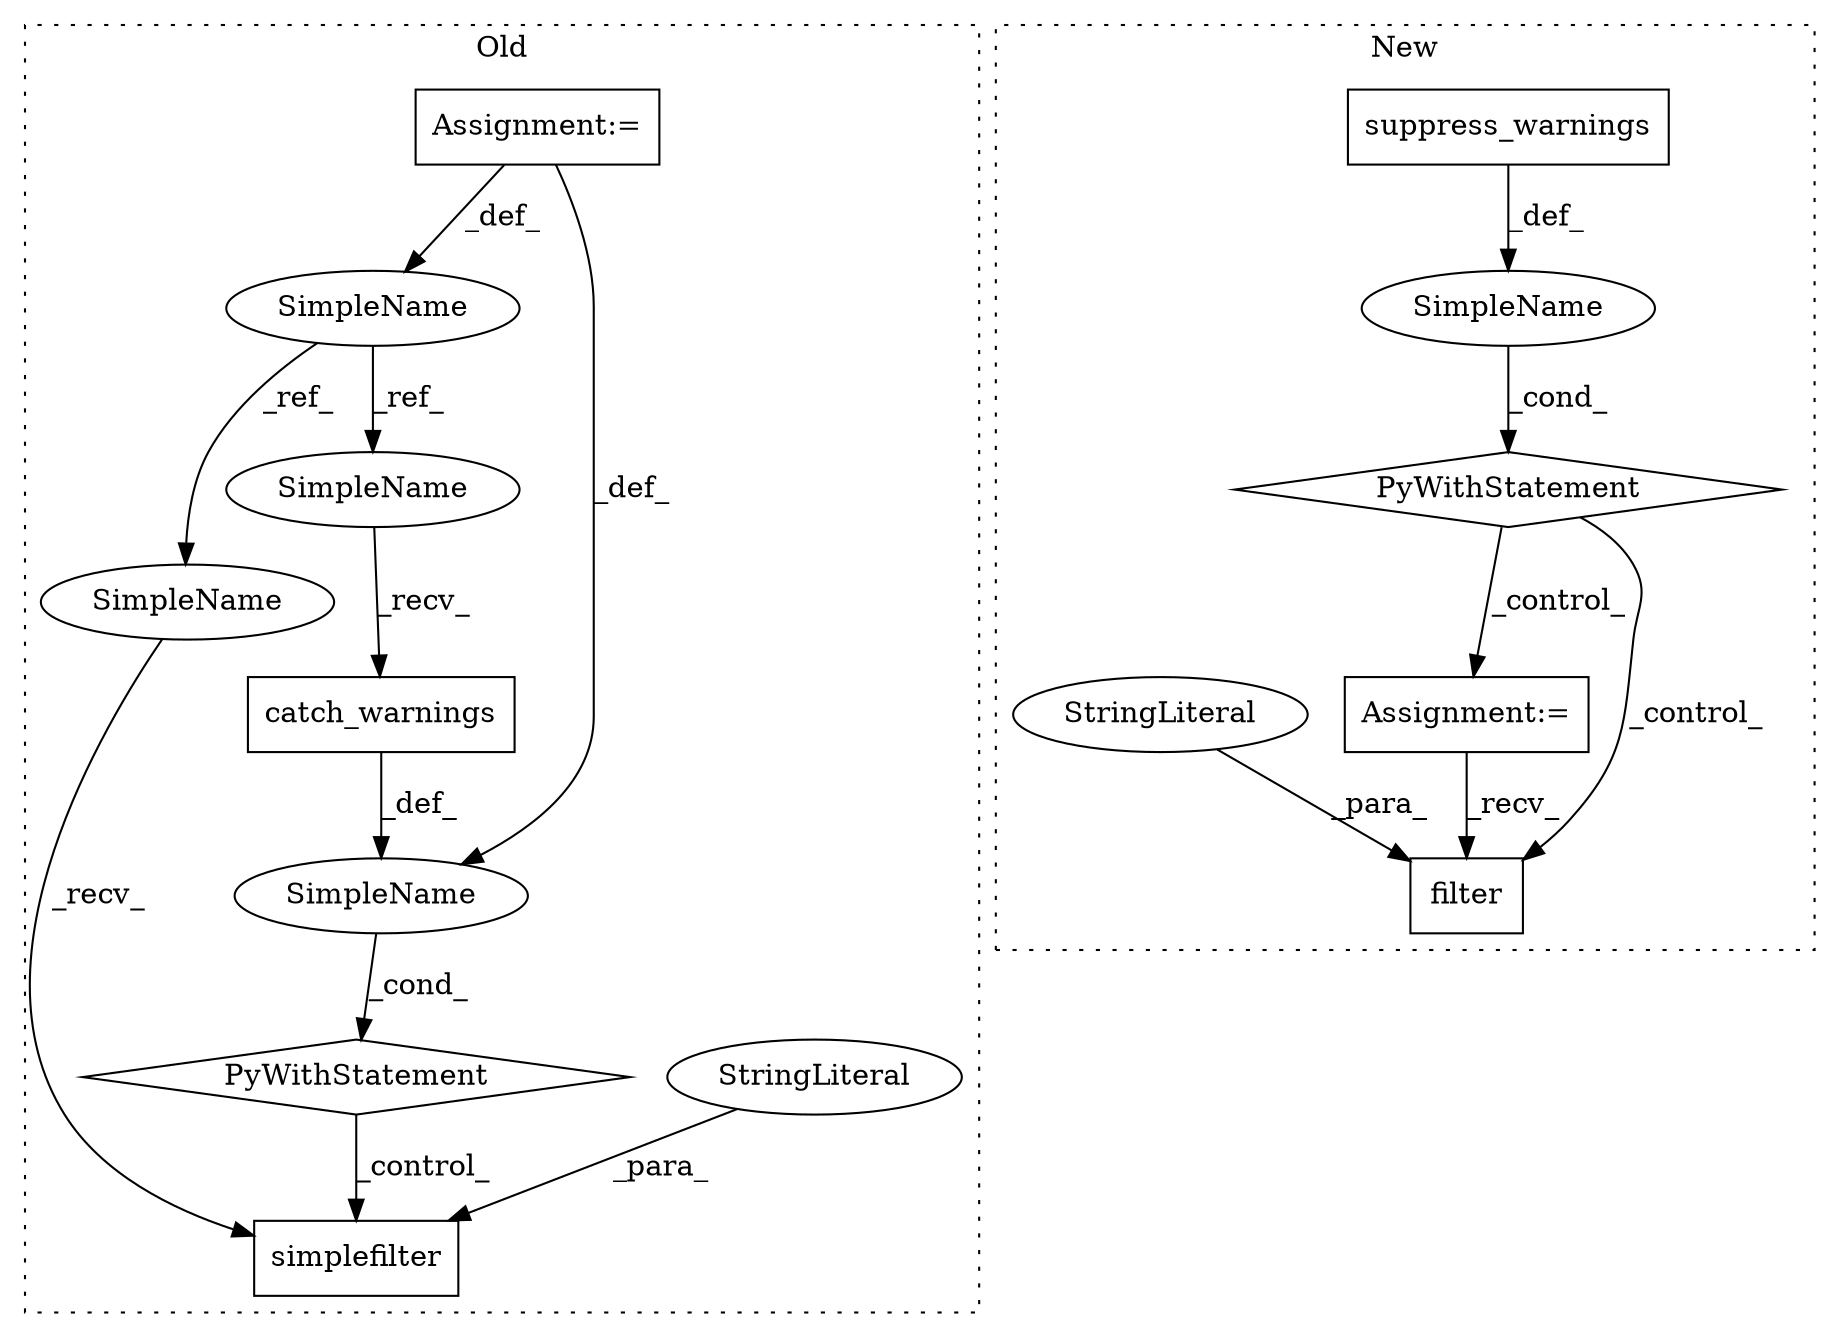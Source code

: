 digraph G {
subgraph cluster0 {
1 [label="simplefilter" a="32" s="25799,25839" l="13,1" shape="box"];
3 [label="catch_warnings" a="32" s="25764" l="16" shape="box"];
4 [label="StringLiteral" a="45" s="25812" l="8" shape="ellipse"];
9 [label="SimpleName" a="42" s="25731" l="8" shape="ellipse"];
10 [label="SimpleName" a="42" s="" l="" shape="ellipse"];
11 [label="PyWithStatement" a="104" s="25745,25780" l="10,2" shape="diamond"];
13 [label="Assignment:=" a="7" s="25731" l="8" shape="box"];
14 [label="SimpleName" a="42" s="25790" l="8" shape="ellipse"];
15 [label="SimpleName" a="42" s="25755" l="8" shape="ellipse"];
label = "Old";
style="dotted";
}
subgraph cluster1 {
2 [label="suppress_warnings" a="32" s="25917" l="19" shape="box"];
5 [label="Assignment:=" a="7" s="25950" l="3" shape="box"];
6 [label="SimpleName" a="42" s="" l="" shape="ellipse"];
7 [label="filter" a="32" s="25965,26014" l="7,1" shape="box"];
8 [label="StringLiteral" a="45" s="25991" l="23" shape="ellipse"];
12 [label="PyWithStatement" a="104" s="25907,25936" l="10,2" shape="diamond"];
label = "New";
style="dotted";
}
2 -> 6 [label="_def_"];
3 -> 10 [label="_def_"];
4 -> 1 [label="_para_"];
5 -> 7 [label="_recv_"];
6 -> 12 [label="_cond_"];
8 -> 7 [label="_para_"];
9 -> 14 [label="_ref_"];
9 -> 15 [label="_ref_"];
10 -> 11 [label="_cond_"];
11 -> 1 [label="_control_"];
12 -> 7 [label="_control_"];
12 -> 5 [label="_control_"];
13 -> 10 [label="_def_"];
13 -> 9 [label="_def_"];
14 -> 1 [label="_recv_"];
15 -> 3 [label="_recv_"];
}